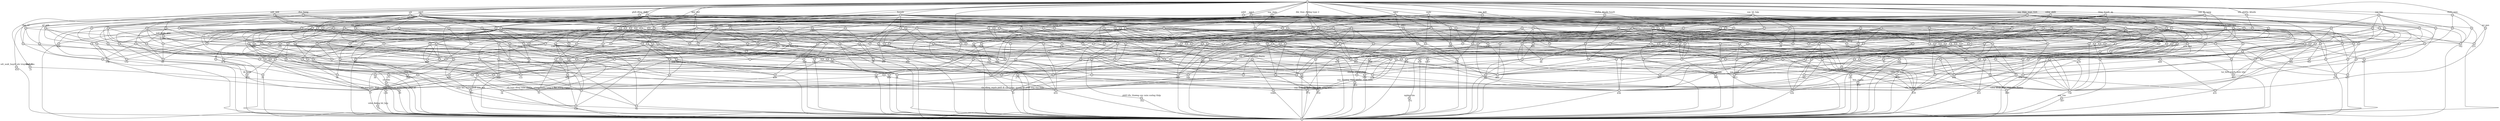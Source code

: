 // <Lattice object of 81 atoms 479 concepts 35 coatoms at 0x18dd844e9b0>
digraph Lattice {
	node [label="" shape=circle style=filled width=.25]
	edge [dir=none labeldistance=1.5 minlen=2]
	c0
	c1
	c1 -> c1 [color=transparent headlabel=11 labelangle=270]
	c1 -> c1 [color=transparent labelangle=90 taillabel="viêm đường hô_hấp"]
	c1 -> c0
	c2
	c2 -> c2 [color=transparent headlabel=17 labelangle=270]
	c2 -> c2 [color=transparent labelangle=90 taillabel="rối_loạn tiền_đình"]
	c2 -> c0
	c3
	c3 -> c3 [color=transparent headlabel=19 labelangle=270]
	c3 -> c0
	c4
	c4 -> c4 [color=transparent headlabel=20 labelangle=270]
	c4 -> c4 [color=transparent labelangle=90 taillabel="toàn_thân co_quắp viêm_phổi kẽ"]
	c4 -> c0
	c5
	c5 -> c5 [color=transparent headlabel=22 labelangle=270]
	c5 -> c5 [color=transparent labelangle=90 taillabel="tắc động_mạch phổi di căn bàng_quang và phổi ung thư thận"]
	c5 -> c0
	c6
	c6 -> c6 [color=transparent headlabel=28 labelangle=270]
	c6 -> c0
	c7
	c7 -> c7 [color=transparent headlabel=34 labelangle=270]
	c7 -> c0
	c8
	c8 -> c8 [color=transparent headlabel=35 labelangle=270]
	c8 -> c0
	c9
	c9 -> c9 [color=transparent headlabel=39 labelangle=270]
	c9 -> c0
	c10
	c10 -> c10 [color=transparent headlabel=58 labelangle=270]
	c10 -> c0
	c11
	c11 -> c11 [color=transparent headlabel=61 labelangle=270]
	c11 -> c11 [color=transparent labelangle=90 taillabel="suy tim cấp"]
	c11 -> c0
	c12
	c12 -> c12 [color=transparent headlabel=87 labelangle=270]
	c12 -> c0
	c13
	c13 -> c13 [color=transparent headlabel=91 labelangle=270]
	c13 -> c13 [color=transparent labelangle=90 taillabel="rối loạn đông máu nhiễm_trùng nhiều tạng u đại_tràng sigma"]
	c13 -> c0
	c14
	c14 -> c14 [color=transparent headlabel=92 labelangle=270]
	c14 -> c0
	c15
	c15 -> c15 [color=transparent headlabel=96 labelangle=270]
	c15 -> c0
	c16
	c16 -> c16 [color=transparent headlabel=100 labelangle=270]
	c16 -> c16 [color=transparent labelangle=90 taillabel="viêm_khớp"]
	c16 -> c0
	c17
	c17 -> c17 [color=transparent headlabel=120 labelangle=270]
	c17 -> c0
	c18
	c18 -> c18 [color=transparent headlabel=129 labelangle=270]
	c18 -> c0
	c19
	c19 -> c19 [color=transparent headlabel=132 labelangle=270]
	c19 -> c0
	c20
	c20 -> c20 [color=transparent headlabel=162 labelangle=270]
	c20 -> c20 [color=transparent labelangle=90 taillabel="phổi tổn_thương oxy máu xuống thấp"]
	c20 -> c0
	c21
	c21 -> c21 [color=transparent headlabel=169 labelangle=270]
	c21 -> c0
	c22
	c22 -> c22 [color=transparent headlabel=175 labelangle=270]
	c22 -> c22 [color=transparent labelangle=90 taillabel="ngừng tim"]
	c22 -> c0
	c23
	c23 -> c23 [color=transparent headlabel=211 labelangle=270]
	c23 -> c0
	c24
	c24 -> c24 [color=transparent headlabel=236 labelangle=270]
	c24 -> c0
	c25
	c25 -> c25 [color=transparent headlabel=237 labelangle=270]
	c25 -> c0
	c26
	c26 -> c26 [color=transparent headlabel=243 labelangle=270]
	c26 -> c26 [color=transparent labelangle=90 taillabel="tràn khí màng phổi hôn_mê"]
	c26 -> c0
	c27
	c27 -> c27 [color=transparent headlabel=251 labelangle=270]
	c27 -> c0
	c28
	c28 -> c28 [color=transparent headlabel=257 labelangle=270]
	c28 -> c0
	c29
	c29 -> c29 [color=transparent headlabel=266 labelangle=270]
	c29 -> c29 [color=transparent labelangle=90 taillabel="chán ăn"]
	c29 -> c0
	c30
	c30 -> c30 [color=transparent headlabel=271 labelangle=270]
	c30 -> c0
	c31
	c31 -> c31 [color=transparent headlabel=350 labelangle=270]
	c31 -> c0
	c32
	c32 -> c32 [color=transparent headlabel=414 labelangle=270]
	c32 -> c32 [color=transparent labelangle=90 taillabel="hen_suyễn"]
	c32 -> c0
	c33
	c33 -> c33 [color=transparent headlabel=416 labelangle=270]
	c33 -> c0
	c34
	c34 -> c34 [color=transparent headlabel=418 labelangle=270]
	c34 -> c34 [color=transparent labelangle=90 taillabel="tổn_thương thận"]
	c34 -> c0
	c35
	c35 -> c35 [color=transparent headlabel=427 labelangle=270]
	c35 -> c0
	c36
	c36 -> c36 [color=transparent headlabel=428 labelangle=270]
	c36 -> c36 [color=transparent labelangle=90 taillabel="nhồi máu cơ tim"]
	c36 -> c0
	c37
	c37 -> c37 [color=transparent headlabel=431 labelangle=270]
	c37 -> c0
	c38
	c38 -> c38 [color=transparent headlabel=436 labelangle=270]
	c38 -> c0
	c39
	c39 -> c39 [color=transparent headlabel=437 labelangle=270]
	c39 -> c0
	c40
	c40 -> c40 [color=transparent headlabel=448 labelangle=270]
	c40 -> c0
	c41
	c41 -> c41 [color=transparent headlabel=449 labelangle=270]
	c41 -> c41 [color=transparent labelangle=90 taillabel="viêm khớp mạn_tính tiểu_đường"]
	c41 -> c0
	c42
	c42 -> c42 [color=transparent headlabel=453 labelangle=270]
	c42 -> c0
	c43
	c43 -> c43 [color=transparent headlabel=456 labelangle=270]
	c43 -> c0
	c44
	c44 -> c44 [color=transparent headlabel=459 labelangle=270]
	c44 -> c0
	c45
	c45 -> c45 [color=transparent headlabel=474 labelangle=270]
	c45 -> c0
	c46
	c46 -> c46 [color=transparent headlabel=475 labelangle=270]
	c46 -> c46 [color=transparent labelangle=90 taillabel="viêm túi mật"]
	c46 -> c0
	c47
	c47 -> c47 [color=transparent headlabel=478 labelangle=270]
	c47 -> c0
	c48
	c48 -> c48 [color=transparent headlabel=479 labelangle=270]
	c48 -> c0
	c49
	c49 -> c49 [color=transparent headlabel=496 labelangle=270]
	c49 -> c0
	c50
	c50 -> c50 [color=transparent headlabel=499 labelangle=270]
	c50 -> c0
	c51
	c51 -> c51 [color=transparent headlabel=503 labelangle=270]
	c51 -> c0
	c52
	c52 -> c52 [color=transparent headlabel=507 labelangle=270]
	c52 -> c52 [color=transparent labelangle=90 taillabel=suy_tim]
	c52 -> c0
	c53
	c53 -> c53 [color=transparent headlabel=510 labelangle=270]
	c53 -> c53 [color=transparent labelangle=90 taillabel="có đờm"]
	c53 -> c0
	c54
	c54 -> c54 [color=transparent headlabel=524 labelangle=270]
	c54 -> c0
	c55
	c55 -> c55 [color=transparent headlabel=550 labelangle=270]
	c55 -> c0
	c56
	c56 -> c56 [color=transparent headlabel=571 labelangle=270]
	c56 -> c0
	c57
	c57 -> c57 [color=transparent headlabel=575 labelangle=270]
	c57 -> c0
	c58
	c58 -> c58 [color=transparent headlabel=577 labelangle=270]
	c58 -> c0
	c59
	c59 -> c59 [color=transparent headlabel=582 labelangle=270]
	c59 -> c0
	c60
	c60 -> c60 [color=transparent headlabel=635 labelangle=270]
	c60 -> c60 [color=transparent labelangle=90 taillabel="sốt_xuất_huyết sốc truyền dịch"]
	c60 -> c0
	c61
	c61 -> c61 [color=transparent headlabel=651 labelangle=270]
	c61 -> c61 [color=transparent labelangle=90 taillabel="suy_thượng_thận nhiễm_nấm_máu"]
	c61 -> c0
	c62
	c62 -> c62 [color=transparent headlabel=653 labelangle=270]
	c62 -> c0
	c63
	c63 -> c63 [color=transparent headlabel=679 labelangle=270]
	c63 -> c63 [color=transparent labelangle=90 taillabel="ớn_lạnh"]
	c63 -> c0
	c64
	c64 -> c64 [color=transparent headlabel=750 labelangle=270]
	c64 -> c0
	c65
	c65 -> c65 [color=transparent headlabel=758 labelangle=270]
	c65 -> c0
	c66
	c66 -> c66 [color=transparent headlabel=761 labelangle=270]
	c66 -> c0
	c67
	c67 -> c67 [color=transparent headlabel=792 labelangle=270]
	c67 -> c0
	c68
	c68 -> c68 [color=transparent headlabel=827 labelangle=270]
	c68 -> c68 [color=transparent labelangle=90 taillabel="tai_biến mạch_máu não"]
	c68 -> c0
	c69
	c69 -> c69 [color=transparent headlabel=832 labelangle=270]
	c69 -> c69 [color=transparent labelangle=90 taillabel="tiếp_xúc kém ăn_uống kém"]
	c69 -> c0
	c70
	c70 -> c70 [color=transparent headlabel=833 labelangle=270]
	c70 -> c0
	c71
	c71 -> c71 [color=transparent headlabel=861 labelangle=270]
	c71 -> c0
	c72
	c72 -> c72 [color=transparent headlabel=867 labelangle=270]
	c72 -> c72 [color=transparent labelangle=90 taillabel="viêm cơ tim"]
	c72 -> c0
	c73
	c73 -> c73 [color=transparent headlabel=872 labelangle=270]
	c73 -> c73 [color=transparent labelangle=90 taillabel="suy thượng thận mãn tính"]
	c73 -> c0
	c74
	c74 -> c74 [color=transparent headlabel=906 labelangle=270]
	c74 -> c0
	c75
	c75 -> c75 [color=transparent headlabel=957 labelangle=270]
	c75 -> c0
	c76
	c76 -> c76 [color=transparent headlabel=964 labelangle=270]
	c76 -> c0
	c77
	c77 -> c77 [color=transparent headlabel=996 labelangle=270]
	c77 -> c0
	c78
	c78 -> c78 [color=transparent headlabel=1007 labelangle=270]
	c78 -> c0
	c79
	c79 -> c79 [color=transparent headlabel=1011 labelangle=270]
	c79 -> c79 [color=transparent labelangle=90 taillabel="suy_phổi"]
	c79 -> c0
	c80
	c80 -> c80 [color=transparent headlabel=1040 labelangle=270]
	c80 -> c0
	c81
	c81 -> c81 [color=transparent headlabel=930 labelangle=270]
	c81 -> c1
	c82
	c82 -> c2
	c82 -> c7
	c83
	c83 -> c2
	c83 -> c8
	c84
	c84 -> c2
	c84 -> c9
	c85
	c85 -> c2
	c85 -> c10
	c86
	c86 -> c86 [color=transparent headlabel=65 labelangle=270]
	c86 -> c2
	c87
	c87 -> c2
	c87 -> c13
	c88
	c88 -> c2
	c88 -> c17
	c89
	c89 -> c2
	c89 -> c43
	c90
	c90 -> c2
	c90 -> c58
	c91
	c91 -> c2
	c91 -> c73
	c92
	c92 -> c2
	c92 -> c79
	c93
	c93 -> c3
	c93 -> c26
	c94
	c94 -> c3
	c94 -> c34
	c95
	c95 -> c95 [color=transparent labelangle=90 taillabel="ngưng tuần_hoàn"]
	c95 -> c3
	c95 -> c47
	c96
	c96 -> c3
	c96 -> c70
	c97
	c97 -> c3
	c97 -> c74
	c98
	c98 -> c98 [color=transparent headlabel=1045 labelangle=270]
	c98 -> c3
	c99
	c99 -> c99 [color=transparent headlabel=36 labelangle=270]
	c99 -> c4
	c100
	c100 -> c100 [color=transparent labelangle=90 taillabel="ói"]
	c100 -> c4
	c100 -> c63
	c101
	c101 -> c101 [color=transparent headlabel=21 labelangle=270]
	c101 -> c101 [color=transparent labelangle=90 taillabel="đau_đầu"]
	c101 -> c18
	c102
	c102 -> c5
	c102 -> c14
	c103
	c103 -> c5
	c103 -> c24
	c104
	c104 -> c5
	c104 -> c34
	c105
	c105 -> c5
	c105 -> c43
	c106
	c106 -> c5
	c106 -> c63
	c107
	c107 -> c5
	c107 -> c69
	c108
	c108 -> c5
	c108 -> c70
	c109
	c109 -> c5
	c109 -> c73
	c110
	c110 -> c5
	c110 -> c80
	c111
	c111 -> c6
	c111 -> c40
	c112
	c112 -> c112 [color=transparent headlabel=82 labelangle=270]
	c112 -> c112 [color=transparent labelangle=90 taillabel="mất khứu_giác"]
	c112 -> c7
	c113
	c113 -> c7
	c113 -> c13
	c114
	c114 -> c7
	c114 -> c43
	c115
	c115 -> c7
	c115 -> c79
	c116
	c116 -> c8
	c116 -> c29
	c117
	c117 -> c9
	c117 -> c77
	c118
	c118 -> c118 [color=transparent headlabel=45 labelangle=270]
	c118 -> c14
	c119
	c119 -> c10
	c119 -> c17
	c120
	c120 -> c10
	c120 -> c40
	c121
	c121 -> c11
	c121 -> c79
	c122
	c122 -> c122 [color=transparent headlabel=86 labelangle=270]
	c122 -> c12
	c123
	c123 -> c12
	c123 -> c56
	c124
	c124 -> c12
	c124 -> c79
	c125
	c125 -> c13
	c125 -> c26
	c126
	c126 -> c126 [color=transparent labelangle=90 taillabel="nhiễm_trùng phổi"]
	c126 -> c13
	c126 -> c41
	c127
	c127 -> c13
	c127 -> c73
	c128
	c128 -> c14
	c128 -> c17
	c129
	c129 -> c129 [color=transparent headlabel=248 labelangle=270]
	c129 -> c14
	c130
	c130 -> c17
	c130 -> c36
	c131
	c131 -> c131 [color=transparent headlabel=932 labelangle=270]
	c131 -> c17
	c132
	c132 -> c19
	c132 -> c24
	c133
	c133 -> c133 [color=transparent headlabel=168 labelangle=270]
	c133 -> c133 [color=transparent labelangle=90 taillabel="hội_chứng ARDS"]
	c133 -> c21
	c134
	c134 -> c21
	c134 -> c29
	c135
	c135 -> c23
	c135 -> c43
	c136
	c136 -> c25
	c136 -> c45
	c137
	c137 -> c137 [color=transparent labelangle=90 taillabel="xơ_gan"]
	c137 -> c27
	c137 -> c37
	c138
	c138 -> c27
	c138 -> c67
	c139
	c139 -> c28
	c139 -> c51
	c140
	c140 -> c28
	c140 -> c74
	c141
	c141 -> c29
	c141 -> c53
	c142
	c142 -> c30
	c142 -> c34
	c143
	c143 -> c143 [color=transparent headlabel=278 labelangle=270]
	c143 -> c43
	c144
	c144 -> c144 [color=transparent headlabel=332 labelangle=270]
	c144 -> c70
	c145
	c145 -> c33
	c145 -> c43
	c146
	c146 -> c33
	c146 -> c65
	c147
	c147 -> c34
	c147 -> c41
	c148
	c148 -> c34
	c148 -> c43
	c149
	c149 -> c34
	c149 -> c54
	c150
	c150 -> c150 [color=transparent headlabel=699 labelangle=270]
	c150 -> c34
	c151
	c151 -> c34
	c151 -> c68
	c152
	c152 -> c34
	c152 -> c79
	c153
	c153 -> c35
	c153 -> c59
	c154
	c154 -> c36
	c154 -> c44
	c155
	c155 -> c37
	c155 -> c41
	c156
	c156 -> c38
	c156 -> c49
	c157
	c157 -> c39
	c157 -> c48
	c158
	c158 -> c39
	c158 -> c65
	c159
	c159 -> c39
	c159 -> c68
	c160
	c160 -> c40
	c160 -> c50
	c161
	c161 -> c42
	c161 -> c43
	c162
	c162 -> c42
	c162 -> c46
	c163
	c163 -> c42
	c163 -> c65
	c164
	c164 -> c43
	c164 -> c46
	c165
	c165 -> c43
	c165 -> c65
	c166
	c166 -> c43
	c166 -> c68
	c167
	c167 -> c43
	c167 -> c71
	c168
	c168 -> c43
	c168 -> c79
	c169
	c169 -> c46
	c169 -> c48
	c170
	c170 -> c170 [color=transparent labelangle=90 taillabel="thoái hóa đa khớp"]
	c170 -> c46
	c170 -> c54
	c171
	c171 -> c48
	c171 -> c65
	c172
	c172 -> c51
	c172 -> c61
	c173
	c173 -> c52
	c173 -> c65
	c174
	c174 -> c54
	c174 -> c75
	c175
	c175 -> c54
	c175 -> c79
	c176
	c176 -> c176 [color=transparent labelangle=90 taillabel="viêm màng não"]
	c176 -> c57
	c176 -> c62
	c177
	c177 -> c62
	c177 -> c65
	c178
	c178 -> c62
	c178 -> c76
	c179
	c179 -> c179 [color=transparent headlabel="696 737" labelangle=270]
	c179 -> c0
	c180
	c180 -> c180 [color=transparent headlabel=749 labelangle=270]
	c180 -> c70
	c181
	c181 -> c64
	c181 -> c69
	c182
	c182 -> c64
	c182 -> c78
	c183
	c183 -> c65
	c183 -> c66
	c184
	c184 -> c184 [color=transparent headlabel=763 labelangle=270]
	c184 -> c65
	c185
	c185 -> c65
	c185 -> c73
	c186
	c186 -> c65
	c186 -> c75
	c187
	c187 -> c65
	c187 -> c80
	c188
	c188 -> c69
	c188 -> c70
	c189
	c189 -> c69
	c189 -> c71
	c190
	c190 -> c70
	c190 -> c76
	c191
	c191 -> c71
	c191 -> c72
	c192
	c192 -> c71
	c192 -> c73
	c193
	c193 -> c71
	c193 -> c76
	c194
	c194 -> c72
	c194 -> c75
	c195
	c195 -> c195 [color=transparent labelangle=90 taillabel="hội_chứng Guillain-Barre"]
	c195 -> c76
	c195 -> c80
	c196
	c196 -> c5
	c196 -> c81
	c197
	c197 -> c45
	c197 -> c81
	c198
	c198 -> c89
	c198 -> c105
	c199
	c199 -> c82
	c199 -> c92
	c199 -> c115
	c200
	c200 -> c83
	c200 -> c87
	c201
	c201 -> c83
	c201 -> c90
	c202
	c202 -> c88
	c202 -> c130
	c203
	c203 -> c88
	c203 -> c131
	c204
	c204 -> c204 [color=transparent headlabel=122 labelangle=270]
	c204 -> c2
	c204 -> c70
	c205
	c205 -> c89
	c205 -> c143
	c206
	c206 -> c96
	c206 -> c108
	c207
	c207 -> c15
	c207 -> c93
	c208
	c208 -> c208 [color=transparent labelangle=90 taillabel="phổi đông_đặc"]
	c208 -> c93
	c208 -> c98
	c209
	c209 -> c29
	c209 -> c99
	c210
	c210 -> c25
	c210 -> c102
	c211
	c211 -> c19
	c211 -> c106
	c212
	c212 -> c105
	c212 -> c143
	c213
	c213 -> c108
	c213 -> c144
	c214
	c214 -> c104
	c214 -> c108
	c215
	c215 -> c104
	c215 -> c109
	c216
	c216 -> c104
	c216 -> c110
	c217
	c217 -> c5
	c217 -> c41
	c217 -> c65
	c218
	c218 -> c107
	c218 -> c108
	c218 -> c188
	c219
	c219 -> c107
	c219 -> c189
	c220
	c220 -> c107
	c220 -> c110
	c221
	c221 -> c108
	c221 -> c110
	c222
	c222 -> c109
	c222 -> c110
	c223
	c223 -> c223 [color=transparent headlabel=24 labelangle=270]
	c223 -> c34
	c223 -> c47
	c224
	c224 -> c6
	c224 -> c25
	c224 -> c50
	c225
	c225 -> c6
	c225 -> c154
	c226
	c226 -> c113
	c226 -> c115
	c227
	c227 -> c9
	c227 -> c143
	c228
	c228 -> c55
	c228 -> c120
	c229
	c229 -> c121
	c229 -> c124
	c230
	c230 -> c34
	c230 -> c122
	c231
	c231 -> c122
	c231 -> c124
	c232
	c232 -> c13
	c232 -> c131
	c233
	c233 -> c13
	c233 -> c141
	c234
	c234 -> c18
	c234 -> c128
	c235
	c235 -> c235 [color=transparent headlabel=419 labelangle=270]
	c235 -> c128
	c236
	c236 -> c40
	c236 -> c128
	c237
	c237 -> c237 [color=transparent labelangle=90 taillabel="đái_tháo_đường"]
	c237 -> c16
	c237 -> c172
	c238
	c238 -> c67
	c238 -> c133
	c239
	c239 -> c135
	c239 -> c145
	c240
	c240 -> c240 [color=transparent labelangle=90 taillabel="choáng nhiễm_trùng"]
	c240 -> c23
	c240 -> c163
	c241
	c241 -> c241 [color=transparent labelangle=90 taillabel="nhiễm_trùng"]
	c241 -> c26
	c241 -> c170
	c242
	c242 -> c242 [color=transparent labelangle=90 taillabel="tổn_thương phổi"]
	c242 -> c28
	c242 -> c155
	c243
	c243 -> c243 [color=transparent headlabel=621 labelangle=270]
	c243 -> c141
	c244
	c244 -> c56
	c244 -> c142
	c245
	c245 -> c73
	c245 -> c143
	c246
	c246 -> c146
	c246 -> c171
	c247
	c247 -> c147
	c247 -> c150
	c248
	c248 -> c148
	c248 -> c152
	c248 -> c168
	c249
	c249 -> c149
	c249 -> c170
	c250
	c250 -> c149
	c250 -> c150
	c251
	c251 -> c149
	c251 -> c174
	c252
	c252 -> c67
	c252 -> c150
	c253
	c253 -> c72
	c253 -> c150
	c254
	c254 -> c78
	c254 -> c150
	c255
	c255 -> c151
	c255 -> c152
	c256
	c256 -> c256 [color=transparent headlabel=426 labelangle=270]
	c256 -> c55
	c256 -> c74
	c257
	c257 -> c67
	c257 -> c153
	c258
	c258 -> c258 [color=transparent headlabel=429 labelangle=270]
	c258 -> c179
	c259
	c259 -> c79
	c259 -> c155
	c260
	c260 -> c37
	c260 -> c179
	c261
	c261 -> c157
	c261 -> c158
	c261 -> c171
	c262
	c262 -> c157
	c262 -> c159
	c263
	c263 -> c158
	c263 -> c184
	c264
	c264 -> c161
	c264 -> c162
	c264 -> c164
	c265
	c265 -> c161
	c265 -> c163
	c265 -> c165
	c266
	c266 -> c167
	c266 -> c191
	c267
	c267 -> c267 [color=transparent headlabel="994 1017" labelangle=270]
	c267 -> c44
	c268
	c268 -> c170
	c268 -> c174
	c269
	c269 -> c269 [color=transparent headlabel=476 labelangle=270]
	c269 -> c180
	c270
	c270 -> c50
	c270 -> c194
	c271
	c271 -> c51
	c271 -> c66
	c271 -> c76
	c272
	c272 -> c71
	c272 -> c173
	c273
	c273 -> c173
	c273 -> c185
	c274
	c274 -> c54
	c274 -> c179
	c275
	c275 -> c54
	c275 -> c66
	c275 -> c72
	c276
	c276 -> c174
	c276 -> c175
	c277
	c277 -> c56
	c277 -> c187
	c278
	c278 -> c64
	c278 -> c180
	c279
	c279 -> c187
	c279 -> c195
	c280
	c280 -> c191
	c280 -> c192
	c281
	c281 -> c191
	c281 -> c194
	c282
	c282 -> c24
	c282 -> c197
	c283
	c283 -> c135
	c283 -> c198
	c284
	c284 -> c198
	c284 -> c205
	c284 -> c212
	c285
	c285 -> c82
	c285 -> c84
	c285 -> c87
	c285 -> c113
	c286
	c286 -> c83
	c286 -> c85
	c286 -> c86
	c287
	c287 -> c85
	c287 -> c119
	c287 -> c203
	c288
	c288 -> c86
	c288 -> c203
	c289
	c289 -> c86
	c289 -> c141
	c290
	c290 -> c87
	c290 -> c203
	c290 -> c232
	c291
	c291 -> c87
	c291 -> c90
	c291 -> c125
	c292
	c292 -> c292 [color=transparent headlabel=268 labelangle=270]
	c292 -> c204
	c293
	c293 -> c40
	c293 -> c204
	c294
	c294 -> c3
	c294 -> c58
	c294 -> c99
	c295
	c295 -> c206
	c295 -> c213
	c296
	c296 -> c94
	c296 -> c206
	c296 -> c214
	c297
	c297 -> c297 [color=transparent labelangle=90 taillabel="tức_ngực"]
	c297 -> c97
	c297 -> c207
	c298
	c298 -> c105
	c298 -> c110
	c298 -> c114
	c299
	c299 -> c110
	c299 -> c125
	c300
	c300 -> c129
	c300 -> c210
	c301
	c301 -> c301 [color=transparent labelangle=90 taillabel="xổ_mũi"]
	c301 -> c103
	c301 -> c132
	c301 -> c211
	c302
	c302 -> c109
	c302 -> c212
	c302 -> c245
	c303
	c303 -> c213
	c303 -> c218
	c304
	c304 -> c33
	c304 -> c220
	c305
	c305 -> c104
	c305 -> c147
	c305 -> c217
	c306
	c306 -> c214
	c306 -> c216
	c306 -> c221
	c307
	c307 -> c218
	c307 -> c220
	c307 -> c221
	c308
	c308 -> c220
	c308 -> c222
	c309
	c309 -> c195
	c309 -> c222
	c310
	c310 -> c310 [color=transparent labelangle=90 taillabel="ung thư máu"]
	c310 -> c111
	c310 -> c160
	c310 -> c224
	c311
	c311 -> c227
	c311 -> c245
	c312
	c312 -> c24
	c312 -> c118
	c312 -> c129
	c313
	c313 -> c313 [color=transparent labelangle=90 taillabel="nhiễm_khuẩn huyết"]
	c313 -> c229
	c313 -> c231
	c314
	c314 -> c314 [color=transparent headlabel=73 labelangle=270]
	c314 -> c235
	c315
	c315 -> c12
	c315 -> c21
	c315 -> c143
	c316
	c316 -> c127
	c316 -> c232
	c317
	c317 -> c317 [color=transparent labelangle=90 taillabel="nhiễm_độc"]
	c317 -> c162
	c317 -> c240
	c318
	c318 -> c318 [color=transparent labelangle=90 taillabel="thiếu máu"]
	c318 -> c138
	c318 -> c257
	c319
	c319 -> c145
	c319 -> c146
	c319 -> c265
	c320
	c320 -> c320 [color=transparent headlabel=669 labelangle=270]
	c320 -> c37
	c320 -> c149
	c321
	c321 -> c150
	c321 -> c151
	c321 -> c159
	c322
	c322 -> c247
	c322 -> c254
	c323
	c323 -> c323 [color=transparent labelangle=90 taillabel="xuất_huyết_tiêu_hóa"]
	c323 -> c166
	c323 -> c248
	c323 -> c255
	c324
	c324 -> c191
	c324 -> c253
	c325
	c325 -> c38
	c325 -> c256
	c326
	c326 -> c258
	c326 -> c260
	c327
	c327 -> c258
	c327 -> c274
	c328
	c328 -> c168
	c328 -> c259
	c329
	c329 -> c59
	c329 -> c260
	c330
	c330 -> c187
	c330 -> c261
	c331
	c331 -> c158
	c331 -> c159
	c331 -> c173
	c332
	c332 -> c159
	c332 -> c194
	c333
	c333 -> c164
	c333 -> c168
	c333 -> c170
	c333 -> c175
	c334
	c334 -> c170
	c334 -> c275
	c335
	c335 -> c77
	c335 -> c171
	c335 -> c184
	c336
	c336 -> c277
	c336 -> c279
	c337
	c337 -> c177
	c337 -> c178
	c337 -> c279
	c338
	c338 -> c71
	c338 -> c79
	c338 -> c179
	c339
	c339 -> c182
	c339 -> c278
	c340
	c340 -> c340 [color=transparent headlabel=862 labelangle=270]
	c340 -> c71
	c340 -> c180
	c341
	c341 -> c102
	c341 -> c118
	c341 -> c196
	c342
	c342 -> c91
	c342 -> c284
	c342 -> c302
	c343
	c343 -> c343 [color=transparent labelangle=90 taillabel=job1]
	c343 -> c199
	c343 -> c226
	c343 -> c285
	c344
	c344 -> c82
	c344 -> c89
	c344 -> c114
	c344 -> c204
	c345
	c345 -> c345 [color=transparent labelangle=90 taillabel="đau_cơ"]
	c345 -> c200
	c345 -> c201
	c345 -> c291
	c346
	c346 -> c88
	c346 -> c128
	c346 -> c204
	c347
	c347 -> c347 [color=transparent headlabel=1026 labelangle=270]
	c347 -> c293
	c348
	c348 -> c127
	c348 -> c222
	c348 -> c299
	c349
	c349 -> c44
	c349 -> c102
	c349 -> c110
	c349 -> c128
	c350
	c350 -> c22
	c350 -> c109
	c350 -> c185
	c350 -> c217
	c351
	c351 -> c104
	c351 -> c107
	c351 -> c150
	c351 -> c181
	c352
	c352 -> c217
	c352 -> c259
	c353
	c353 -> c190
	c353 -> c221
	c353 -> c309
	c354
	c354 -> c119
	c354 -> c120
	c354 -> c234
	c354 -> c236
	c355
	c355 -> c355 [color=transparent labelangle=90 taillabel=job3]
	c355 -> c123
	c355 -> c230
	c355 -> c244
	c356
	c356 -> c130
	c356 -> c316
	c357
	c357 -> c127
	c357 -> c233
	c357 -> c243
	c358
	c358 -> c135
	c358 -> c264
	c358 -> c265
	c358 -> c317
	c359
	c359 -> c25
	c359 -> c34
	c359 -> c267
	c360
	c360 -> c139
	c360 -> c140
	c360 -> c256
	c361
	c361 -> c144
	c361 -> c269
	c361 -> c278
	c362
	c362 -> c250
	c362 -> c253
	c362 -> c275
	c363
	c363 -> c254
	c363 -> c324
	c364
	c364 -> c326
	c364 -> c329
	c365
	c365 -> c261
	c365 -> c263
	c365 -> c335
	c366
	c366 -> c165
	c366 -> c335
	c367
	c367 -> c167
	c367 -> c168
	c367 -> c338
	c368
	c368 -> c191
	c368 -> c340
	c369
	c369 -> c369 [color=transparent headlabel=595 labelangle=270]
	c369 -> c81
	c369 -> c114
	c369 -> c143
	c370
	c370 -> c104
	c370 -> c148
	c370 -> c283
	c370 -> c284
	c371
	c371 -> c293
	c371 -> c344
	c372
	c372 -> c286
	c372 -> c287
	c372 -> c288
	c373
	c373 -> c91
	c373 -> c287
	c373 -> c290
	c373 -> c316
	c374
	c374 -> c85
	c374 -> c120
	c374 -> c292
	c374 -> c293
	c375
	c375 -> c235
	c375 -> c346
	c376
	c376 -> c116
	c376 -> c133
	c376 -> c134
	c376 -> c209
	c377
	c377 -> c145
	c377 -> c298
	c377 -> c304
	c378
	c378 -> c235
	c378 -> c349
	c379
	c379 -> c192
	c379 -> c193
	c379 -> c219
	c379 -> c308
	c379 -> c309
	c380
	c380 -> c223
	c380 -> c249
	c380 -> c251
	c380 -> c268
	c381
	c381 -> c381 [color=transparent headlabel=485 labelangle=270]
	c381 -> c167
	c381 -> c315
	c382
	c382 -> c165
	c382 -> c185
	c382 -> c245
	c382 -> c315
	c383
	c383 -> c147
	c383 -> c152
	c383 -> c175
	c383 -> c259
	c383 -> c320
	c384
	c384 -> c249
	c384 -> c334
	c384 -> c362
	c385
	c385 -> c385 [color=transparent headlabel=483 labelangle=270]
	c385 -> c258
	c385 -> c338
	c386
	c386 -> c259
	c386 -> c260
	c386 -> c338
	c387
	c387 -> c387 [color=transparent labelangle=90 taillabel="suy_kiệt"]
	c387 -> c183
	c387 -> c271
	c387 -> c336
	c388
	c388 -> c388 [color=transparent labelangle=90 taillabel="ung thư thận di_căn phổi"]
	c388 -> c181
	c388 -> c188
	c388 -> c189
	c388 -> c278
	c388 -> c340
	c389
	c389 -> c190
	c389 -> c193
	c389 -> c368
	c390
	c390 -> c76
	c390 -> c369
	c391
	c391 -> c347
	c391 -> c371
	c392
	c392 -> c116
	c392 -> c243
	c392 -> c286
	c392 -> c289
	c393
	c393 -> c19
	c393 -> c28
	c393 -> c86
	c393 -> c292
	c394
	c394 -> c144
	c394 -> c236
	c394 -> c293
	c394 -> c346
	c395
	c395 -> c267
	c395 -> c294
	c396
	c396 -> c396 [color=transparent headlabel=592 labelangle=270]
	c396 -> c45
	c396 -> c97
	c396 -> c294
	c397
	c397 -> c397 [color=transparent headlabel="481 489" labelangle=270]
	c397 -> c3
	c397 -> c174
	c397 -> c194
	c397 -> c275
	c398
	c398 -> c398 [color=transparent labelangle=90 taillabel=job4]
	c398 -> c238
	c398 -> c376
	c399
	c399 -> c399 [color=transparent labelangle=90 taillabel=job2]
	c399 -> c59
	c399 -> c228
	c399 -> c354
	c400
	c400 -> c75
	c400 -> c122
	c400 -> c133
	c400 -> c315
	c401
	c401 -> c62
	c401 -> c124
	c401 -> c161
	c401 -> c168
	c401 -> c315
	c402
	c402 -> c27
	c402 -> c262
	c402 -> c270
	c402 -> c332
	c403
	c403 -> c67
	c403 -> c261
	c403 -> c262
	c403 -> c273
	c403 -> c331
	c404
	c404 -> c175
	c404 -> c191
	c404 -> c274
	c404 -> c275
	c404 -> c338
	c405
	c405 -> c31
	c405 -> c136
	c405 -> c197
	c405 -> c210
	c405 -> c341
	c406
	c406 -> c141
	c406 -> c369
	c407
	c407 -> c31
	c407 -> c233
	c407 -> c288
	c407 -> c289
	c407 -> c290
	c408
	c408 -> c408 [color=transparent headlabel="18 950 963" labelangle=270]
	c408 -> c30
	c408 -> c131
	c408 -> c234
	c409
	c409 -> c409 [color=transparent headlabel=523 labelangle=270]
	c409 -> c395
	c410
	c410 -> c215
	c410 -> c223
	c410 -> c305
	c410 -> c350
	c411
	c411 -> c411 [color=transparent headlabel="50 321 322 714" labelangle=270]
	c411 -> c299
	c412
	c412 -> c412 [color=transparent headlabel="124 254" labelangle=270]
	c412 -> c11
	c412 -> c107
	c412 -> c173
	c412 -> c217
	c413
	c413 -> c182
	c413 -> c215
	c413 -> c216
	c413 -> c254
	c413 -> c308
	c413 -> c351
	c414
	c414 -> c414 [color=transparent headlabel=484 labelangle=270]
	c414 -> c414 [color=transparent labelangle=90 taillabel="suy_thận"]
	c414 -> c156
	c414 -> c325
	c414 -> c360
	c415
	c415 -> c35
	c415 -> c250
	c415 -> c260
	c415 -> c274
	c415 -> c320
	c416
	c416 -> c248
	c416 -> c249
	c416 -> c328
	c416 -> c333
	c416 -> c383
	c417
	c417 -> c328
	c417 -> c329
	c417 -> c367
	c417 -> c386
	c418
	c418 -> c418 [color=transparent labelangle=90 taillabel="sốc_nhiễm_khuẩn"]
	c418 -> c330
	c418 -> c337
	c418 -> c365
	c419
	c419 -> c186
	c419 -> c263
	c419 -> c272
	c419 -> c281
	c419 -> c331
	c419 -> c332
	c420
	c420 -> c186
	c420 -> c251
	c420 -> c276
	c420 -> c305
	c420 -> c352
	c420 -> c383
	c421
	c421 -> c186
	c421 -> c382
	c421 -> c400
	c422
	c422 -> c192
	c422 -> c272
	c422 -> c273
	c422 -> c381
	c422 -> c382
	c423
	c423 -> c423 [color=transparent labelangle=90 taillabel="suy_đa_tạng"]
	c423 -> c169
	c423 -> c239
	c423 -> c246
	c423 -> c319
	c423 -> c358
	c423 -> c366
	c424
	c424 -> c326
	c424 -> c327
	c424 -> c415
	c425
	c425 -> c153
	c425 -> c329
	c425 -> c415
	c426
	c426 -> c426 [color=transparent labelangle=90 taillabel="đau_họng"]
	c426 -> c103
	c426 -> c282
	c426 -> c300
	c426 -> c312
	c426 -> c405
	c427
	c427 -> c314
	c427 -> c347
	c427 -> c375
	c427 -> c394
	c428
	c428 -> c130
	c428 -> c154
	c428 -> c304
	c428 -> c314
	c428 -> c378
	c429
	c429 -> c214
	c429 -> c218
	c429 -> c219
	c429 -> c324
	c429 -> c351
	c429 -> c368
	c429 -> c388
	c430
	c430 -> c32
	c430 -> c266
	c430 -> c333
	c430 -> c334
	c430 -> c367
	c430 -> c404
	c431
	c431 -> c431 [color=transparent headlabel=188 labelangle=270]
	c431 -> c113
	c431 -> c196
	c431 -> c212
	c431 -> c298
	c431 -> c299
	c431 -> c369
	c432
	c432 -> c432 [color=transparent headlabel=265 labelangle=270]
	c432 -> c198
	c432 -> c221
	c432 -> c298
	c432 -> c344
	c432 -> c346
	c432 -> c349
	c433
	c433 -> c433 [color=transparent headlabel="130 235" labelangle=270]
	c433 -> c235
	c433 -> c408
	c434
	c434 -> c94
	c434 -> c251
	c434 -> c321
	c434 -> c332
	c434 -> c362
	c434 -> c397
	c435
	c435 -> c266
	c435 -> c270
	c435 -> c281
	c435 -> c381
	c435 -> c400
	c436
	c436 -> c436 [color=transparent labelangle=90 taillabel="suy tim"]
	c436 -> c252
	c436 -> c257
	c436 -> c364
	c436 -> c424
	c436 -> c425
	c437
	c437 -> c94
	c437 -> c136
	c437 -> c359
	c437 -> c395
	c437 -> c396
	c438
	c438 -> c302
	c438 -> c309
	c438 -> c348
	c438 -> c390
	c438 -> c431
	c439
	c439 -> c283
	c439 -> c375
	c439 -> c378
	c439 -> c432
	c440
	c440 -> c213
	c440 -> c371
	c440 -> c394
	c440 -> c432
	c441
	c441 -> c441 [color=transparent labelangle=90 taillabel="mệt_mỏi"]
	c441 -> c200
	c441 -> c202
	c441 -> c356
	c441 -> c357
	c441 -> c372
	c441 -> c373
	c441 -> c392
	c441 -> c407
	c442
	c442 -> c92
	c442 -> c205
	c442 -> c231
	c442 -> c264
	c442 -> c268
	c442 -> c276
	c442 -> c333
	c442 -> c400
	c442 -> c401
	c443
	c443 -> c247
	c443 -> c305
	c443 -> c321
	c443 -> c331
	c443 -> c351
	c443 -> c412
	c444
	c444 -> c177
	c444 -> c265
	c444 -> c302
	c444 -> c328
	c444 -> c350
	c444 -> c352
	c444 -> c382
	c444 -> c401
	c445
	c445 -> c38
	c445 -> c154
	c445 -> c223
	c445 -> c262
	c445 -> c321
	c445 -> c359
	c446
	c446 -> c247
	c446 -> c324
	c446 -> c362
	c446 -> c383
	c446 -> c386
	c446 -> c404
	c446 -> c415
	c447
	c447 -> c90
	c447 -> c96
	c447 -> c205
	c447 -> c292
	c447 -> c294
	c447 -> c344
	c447 -> c369
	c448
	c448 -> c448 [color=transparent labelangle=90 taillabel="đái_tháo_đường type 2"]
	c448 -> c280
	c448 -> c306
	c448 -> c307
	c448 -> c339
	c448 -> c353
	c448 -> c363
	c448 -> c379
	c448 -> c389
	c448 -> c413
	c448 -> c429
	c449
	c449 -> c15
	c449 -> c84
	c449 -> c118
	c449 -> c203
	c449 -> c292
	c449 -> c346
	c449 -> c408
	c450
	c450 -> c132
	c450 -> c139
	c450 -> c269
	c450 -> c286
	c450 -> c347
	c450 -> c374
	c450 -> c393
	c451
	c451 -> c232
	c451 -> c267
	c451 -> c299
	c451 -> c349
	c451 -> c408
	c452
	c452 -> c129
	c452 -> c182
	c452 -> c314
	c452 -> c433
	c453
	c453 -> c316
	c453 -> c348
	c453 -> c451
	c454
	c454 -> c454 [color=transparent headlabel=450 labelangle=270]
	c454 -> c121
	c454 -> c219
	c454 -> c272
	c454 -> c326
	c454 -> c352
	c454 -> c385
	c454 -> c386
	c454 -> c412
	c455
	c455 -> c190
	c455 -> c371
	c455 -> c374
	c455 -> c390
	c455 -> c447
	c456
	c456 -> c96
	c456 -> c269
	c456 -> c276
	c456 -> c281
	c456 -> c327
	c456 -> c368
	c456 -> c385
	c456 -> c397
	c456 -> c404
	c457
	c457 -> c457 [color=transparent headlabel=54 labelangle=270]
	c457 -> c233
	c457 -> c406
	c457 -> c411
	c457 -> c431
	c458
	c458 -> c287
	c458 -> c354
	c458 -> c374
	c458 -> c394
	c458 -> c449
	c459
	c459 -> c459 [color=transparent labelangle=90 taillabel="tăng_huyết_áp"]
	c459 -> c322
	c459 -> c363
	c459 -> c384
	c459 -> c416
	c459 -> c417
	c459 -> c425
	c459 -> c430
	c459 -> c446
	c460
	c460 -> c20
	c460 -> c57
	c460 -> c256
	c460 -> c268
	c460 -> c270
	c460 -> c334
	c460 -> c396
	c460 -> c397
	c461
	c461 -> c115
	c461 -> c134
	c461 -> c178
	c461 -> c193
	c461 -> c243
	c461 -> c367
	c461 -> c381
	c461 -> c385
	c461 -> c390
	c461 -> c401
	c461 -> c406
	c462
	c462 -> c288
	c462 -> c375
	c462 -> c393
	c462 -> c433
	c462 -> c449
	c463
	c463 -> c463 [color=transparent labelangle=90 taillabel="khó_thở"]
	c463 -> c111
	c463 -> c202
	c463 -> c225
	c463 -> c239
	c463 -> c303
	c463 -> c307
	c463 -> c377
	c463 -> c391
	c463 -> c427
	c463 -> c428
	c463 -> c439
	c463 -> c440
	c464
	c464 -> c16
	c464 -> c49
	c464 -> c126
	c464 -> c146
	c464 -> c273
	c464 -> c277
	c464 -> c304
	c464 -> c308
	c464 -> c348
	c464 -> c350
	c464 -> c411
	c464 -> c412
	c465
	c465 -> c140
	c465 -> c197
	c465 -> c209
	c465 -> c289
	c465 -> c393
	c465 -> c396
	c465 -> c406
	c465 -> c447
	c466
	c466 -> c466 [color=transparent labelangle=90 taillabel="viêm_phổi"]
	c466 -> c117
	c466 -> c138
	c466 -> c166
	c466 -> c238
	c466 -> c280
	c466 -> c311
	c466 -> c365
	c466 -> c366
	c466 -> c402
	c466 -> c403
	c466 -> c419
	c466 -> c421
	c466 -> c422
	c466 -> c435
	c467
	c467 -> c467 [color=transparent labelangle=90 taillabel="suy_hô_hấp"]
	c467 -> c230
	c467 -> c342
	c467 -> c358
	c467 -> c370
	c467 -> c380
	c467 -> c410
	c467 -> c416
	c467 -> c420
	c467 -> c421
	c467 -> c442
	c467 -> c444
	c468
	c468 -> c142
	c468 -> c210
	c468 -> c216
	c468 -> c359
	c468 -> c378
	c468 -> c411
	c468 -> c433
	c468 -> c451
	c469
	c469 -> c469 [color=transparent headlabel=133 labelangle=270]
	c469 -> c100
	c469 -> c106
	c469 -> c206
	c469 -> c207
	c469 -> c227
	c469 -> c284
	c469 -> c285
	c469 -> c290
	c469 -> c291
	c469 -> c341
	c469 -> c395
	c469 -> c431
	c469 -> c432
	c469 -> c447
	c469 -> c449
	c469 -> c451
	c470
	c470 -> c470 [color=transparent labelangle=90 taillabel=age1]
	c470 -> c60
	c470 -> c117
	c470 -> c312
	c470 -> c339
	c470 -> c361
	c470 -> c372
	c470 -> c427
	c470 -> c450
	c470 -> c452
	c470 -> c458
	c470 -> c462
	c471
	c471 -> c471 [color=transparent labelangle=90 taillabel=age3]
	c471 -> c95
	c471 -> c98
	c471 -> c169
	c471 -> c224
	c471 -> c225
	c471 -> c325
	c471 -> c380
	c471 -> c384
	c471 -> c402
	c471 -> c409
	c471 -> c434
	c471 -> c437
	c471 -> c445
	c471 -> c460
	c472
	c472 -> c472 [color=transparent labelangle=90 taillabel="suy_thận_mạn_tính"]
	c472 -> c183
	c472 -> c255
	c472 -> c295
	c472 -> c296
	c472 -> c303
	c472 -> c361
	c472 -> c419
	c472 -> c420
	c472 -> c424
	c472 -> c429
	c472 -> c434
	c472 -> c443
	c472 -> c446
	c472 -> c454
	c472 -> c456
	c473
	c473 -> c473 [color=transparent labelangle=90 taillabel=ho]
	c473 -> c112
	c473 -> c295
	c473 -> c311
	c473 -> c342
	c473 -> c353
	c473 -> c373
	c473 -> c409
	c473 -> c438
	c473 -> c440
	c473 -> c453
	c473 -> c455
	c473 -> c458
	c473 -> c469
	c474
	c474 -> c474 [color=transparent labelangle=90 taillabel=age2]
	c474 -> c123
	c474 -> c226
	c474 -> c229
	c474 -> c319
	c474 -> c336
	c474 -> c337
	c474 -> c357
	c474 -> c364
	c474 -> c377
	c474 -> c379
	c474 -> c417
	c474 -> c422
	c474 -> c438
	c474 -> c444
	c474 -> c454
	c474 -> c457
	c474 -> c461
	c474 -> c464
	c475
	c475 -> c475 [color=transparent labelangle=90 taillabel=male]
	c475 -> c156
	c475 -> c244
	c475 -> c246
	c475 -> c252
	c475 -> c300
	c475 -> c322
	c475 -> c330
	c475 -> c356
	c475 -> c403
	c475 -> c410
	c475 -> c413
	c475 -> c428
	c475 -> c443
	c475 -> c445
	c475 -> c452
	c475 -> c453
	c475 -> c464
	c475 -> c468
	c476
	c476 -> c476 [color=transparent headlabel="55 447" labelangle=270]
	c476 -> c476 [color=transparent labelangle=90 taillabel="sốt"]
	c476 -> c101
	c476 -> c211
	c476 -> c296
	c476 -> c297
	c476 -> c306
	c476 -> c370
	c476 -> c405
	c476 -> c407
	c476 -> c437
	c476 -> c439
	c476 -> c457
	c476 -> c462
	c476 -> c465
	c476 -> c468
	c476 -> c469
	c477
	c477 -> c477 [color=transparent labelangle=90 taillabel=female]
	c477 -> c160
	c477 -> c172
	c477 -> c176
	c477 -> c199
	c477 -> c201
	c477 -> c228
	c477 -> c271
	c477 -> c282
	c477 -> c360
	c477 -> c376
	c477 -> c389
	c477 -> c391
	c477 -> c392
	c477 -> c430
	c477 -> c435
	c477 -> c442
	c477 -> c450
	c477 -> c455
	c477 -> c456
	c477 -> c460
	c477 -> c461
	c477 -> c465
	c478
	c478 -> c137
	c478 -> c208
	c478 -> c237
	c478 -> c241
	c478 -> c242
	c478 -> c301
	c478 -> c310
	c478 -> c313
	c478 -> c318
	c478 -> c323
	c478 -> c343
	c478 -> c345
	c478 -> c355
	c478 -> c387
	c478 -> c398
	c478 -> c399
	c478 -> c414
	c478 -> c418
	c478 -> c423
	c478 -> c426
	c478 -> c436
	c478 -> c441
	c478 -> c448
	c478 -> c459
	c478 -> c463
	c478 -> c466
	c478 -> c467
	c478 -> c470
	c478 -> c471
	c478 -> c472
	c478 -> c473
	c478 -> c474
	c478 -> c475
	c478 -> c476
	c478 -> c477
}
